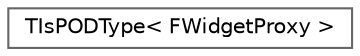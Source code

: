 digraph "Graphical Class Hierarchy"
{
 // INTERACTIVE_SVG=YES
 // LATEX_PDF_SIZE
  bgcolor="transparent";
  edge [fontname=Helvetica,fontsize=10,labelfontname=Helvetica,labelfontsize=10];
  node [fontname=Helvetica,fontsize=10,shape=box,height=0.2,width=0.4];
  rankdir="LR";
  Node0 [id="Node000000",label="TIsPODType\< FWidgetProxy \>",height=0.2,width=0.4,color="grey40", fillcolor="white", style="filled",URL="$d6/db7/structTIsPODType_3_01FWidgetProxy_01_4.html",tooltip=" "];
}
